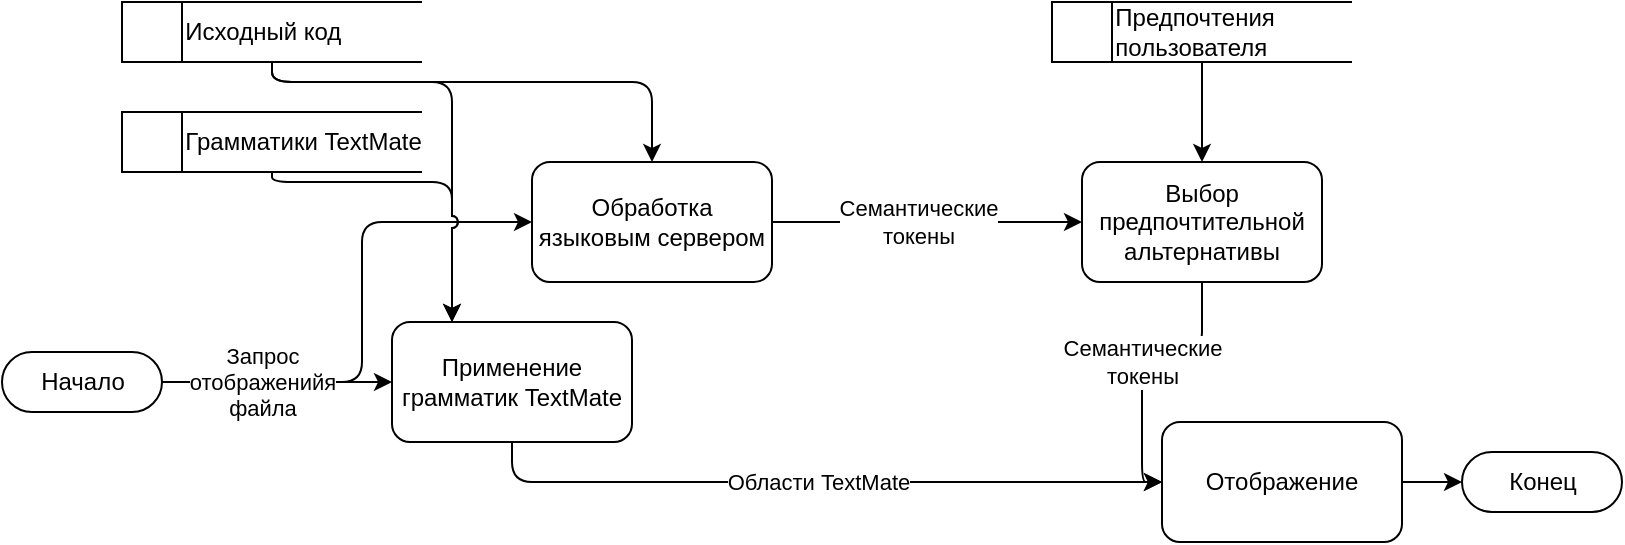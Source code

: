 <mxfile>
    <diagram id="puuKCWsszb7cGsgxzNBz" name="Page-1">
        <mxGraphModel dx="1098" dy="904" grid="1" gridSize="10" guides="1" tooltips="1" connect="1" arrows="1" fold="1" page="1" pageScale="1" pageWidth="850" pageHeight="1100" math="0" shadow="0">
            <root>
                <mxCell id="0"/>
                <mxCell id="1" parent="0"/>
                <mxCell id="2" value="Области TextMate" style="edgeStyle=orthogonalEdgeStyle;html=1;" edge="1" parent="1" source="4" target="15">
                    <mxGeometry relative="1" as="geometry">
                        <mxPoint x="455" y="800" as="targetPoint"/>
                        <Array as="points">
                            <mxPoint x="355" y="830"/>
                        </Array>
                    </mxGeometry>
                </mxCell>
                <mxCell id="3" style="edgeStyle=orthogonalEdgeStyle;html=1;exitX=1;exitY=0.5;exitDx=0;exitDy=0;exitPerimeter=0;entryX=0;entryY=0.5;entryDx=0;entryDy=0;jumpStyle=arc;" edge="1" parent="1" source="11" target="13">
                    <mxGeometry relative="1" as="geometry">
                        <Array as="points">
                            <mxPoint x="280" y="780"/>
                            <mxPoint x="280" y="700"/>
                        </Array>
                    </mxGeometry>
                </mxCell>
                <mxCell id="4" value="Применение грамматик TextMate" style="rounded=1;whiteSpace=wrap;html=1;" vertex="1" parent="1">
                    <mxGeometry x="295" y="750" width="120" height="60" as="geometry"/>
                </mxCell>
                <mxCell id="5" style="edgeStyle=orthogonalEdgeStyle;html=1;entryX=0.25;entryY=0;entryDx=0;entryDy=0;exitX=0.5;exitY=1;exitDx=0;exitDy=0;jumpStyle=arc;" edge="1" parent="1" source="7" target="4">
                    <mxGeometry relative="1" as="geometry">
                        <Array as="points">
                            <mxPoint x="235" y="630"/>
                            <mxPoint x="325" y="630"/>
                        </Array>
                    </mxGeometry>
                </mxCell>
                <mxCell id="6" style="edgeStyle=orthogonalEdgeStyle;html=1;" edge="1" parent="1" source="7" target="13">
                    <mxGeometry relative="1" as="geometry">
                        <Array as="points">
                            <mxPoint x="235" y="630"/>
                        </Array>
                    </mxGeometry>
                </mxCell>
                <mxCell id="7" value="&lt;span style=&quot;white-space: pre;&quot;&gt;&#9;&lt;/span&gt;Исходный код" style="html=1;dashed=0;whitespace=wrap;shape=mxgraph.dfd.dataStoreID;align=left;spacingLeft=3;points=[[0,0],[0.5,0],[1,0],[0,0.5],[1,0.5],[0,1],[0.5,1],[1,1]];" vertex="1" parent="1">
                    <mxGeometry x="160" y="590" width="150" height="30" as="geometry"/>
                </mxCell>
                <mxCell id="8" style="edgeStyle=orthogonalEdgeStyle;html=1;exitX=0.5;exitY=1;exitDx=0;exitDy=0;jumpStyle=arc;" edge="1" parent="1" source="9" target="4">
                    <mxGeometry relative="1" as="geometry">
                        <Array as="points">
                            <mxPoint x="235" y="680"/>
                            <mxPoint x="325" y="680"/>
                        </Array>
                    </mxGeometry>
                </mxCell>
                <mxCell id="9" value="&lt;span style=&quot;white-space: pre;&quot;&gt;&#9;&lt;/span&gt;Грамматики TextMate" style="html=1;dashed=0;whitespace=wrap;shape=mxgraph.dfd.dataStoreID;align=left;spacingLeft=3;points=[[0,0],[0.5,0],[1,0],[0,0.5],[1,0.5],[0,1],[0.5,1],[1,1]];" vertex="1" parent="1">
                    <mxGeometry x="160" y="645" width="150" height="30" as="geometry"/>
                </mxCell>
                <mxCell id="10" value="Запрос &lt;br&gt;отображенийя&lt;br&gt;файла" style="edgeStyle=none;html=1;exitX=1;exitY=0.5;exitDx=0;exitDy=0;exitPerimeter=0;" edge="1" parent="1" source="11" target="4">
                    <mxGeometry x="-0.13" relative="1" as="geometry">
                        <mxPoint as="offset"/>
                    </mxGeometry>
                </mxCell>
                <mxCell id="11" value="Начало" style="html=1;dashed=0;whitespace=wrap;shape=mxgraph.dfd.start" vertex="1" parent="1">
                    <mxGeometry x="100" y="765" width="80" height="30" as="geometry"/>
                </mxCell>
                <mxCell id="12" value="Семантические&lt;br&gt;токены" style="edgeStyle=orthogonalEdgeStyle;jumpStyle=arc;html=1;exitX=1;exitY=0.5;exitDx=0;exitDy=0;" edge="1" parent="1" source="13" target="19">
                    <mxGeometry x="-0.061" relative="1" as="geometry">
                        <mxPoint as="offset"/>
                    </mxGeometry>
                </mxCell>
                <mxCell id="13" value="Обработка языковым сервером" style="rounded=1;whiteSpace=wrap;html=1;" vertex="1" parent="1">
                    <mxGeometry x="365" y="670" width="120" height="60" as="geometry"/>
                </mxCell>
                <mxCell id="14" style="edgeStyle=orthogonalEdgeStyle;jumpStyle=arc;html=1;exitX=1;exitY=0.5;exitDx=0;exitDy=0;" edge="1" parent="1" source="15" target="20">
                    <mxGeometry relative="1" as="geometry"/>
                </mxCell>
                <mxCell id="15" value="Отображение" style="rounded=1;whiteSpace=wrap;html=1;" vertex="1" parent="1">
                    <mxGeometry x="680" y="800" width="120" height="60" as="geometry"/>
                </mxCell>
                <mxCell id="16" style="edgeStyle=orthogonalEdgeStyle;jumpStyle=arc;html=1;exitX=0.5;exitY=1;exitDx=0;exitDy=0;" edge="1" parent="1" source="17" target="19">
                    <mxGeometry relative="1" as="geometry"/>
                </mxCell>
                <mxCell id="17" value="&lt;span style=&quot;white-space: pre;&quot;&gt;&#9;&lt;/span&gt;Предпочтения&lt;br&gt;&lt;span style=&quot;white-space: pre;&quot;&gt;&#9;&lt;/span&gt;пользователя" style="html=1;dashed=0;whitespace=wrap;shape=mxgraph.dfd.dataStoreID;align=left;spacingLeft=3;points=[[0,0],[0.5,0],[1,0],[0,0.5],[1,0.5],[0,1],[0.5,1],[1,1]];" vertex="1" parent="1">
                    <mxGeometry x="625" y="590" width="150" height="30" as="geometry"/>
                </mxCell>
                <mxCell id="18" value="Семантические&lt;br style=&quot;border-color: var(--border-color);&quot;&gt;токены" style="edgeStyle=orthogonalEdgeStyle;jumpStyle=arc;html=1;exitX=0.5;exitY=1;exitDx=0;exitDy=0;entryX=0;entryY=0.5;entryDx=0;entryDy=0;" edge="1" parent="1" source="19" target="15">
                    <mxGeometry relative="1" as="geometry"/>
                </mxCell>
                <mxCell id="19" value="Выбор предпочтительной альтернативы" style="rounded=1;whiteSpace=wrap;html=1;" vertex="1" parent="1">
                    <mxGeometry x="640" y="670" width="120" height="60" as="geometry"/>
                </mxCell>
                <mxCell id="20" value="Конец" style="html=1;dashed=0;whitespace=wrap;shape=mxgraph.dfd.start" vertex="1" parent="1">
                    <mxGeometry x="830" y="815" width="80" height="30" as="geometry"/>
                </mxCell>
            </root>
        </mxGraphModel>
    </diagram>
</mxfile>